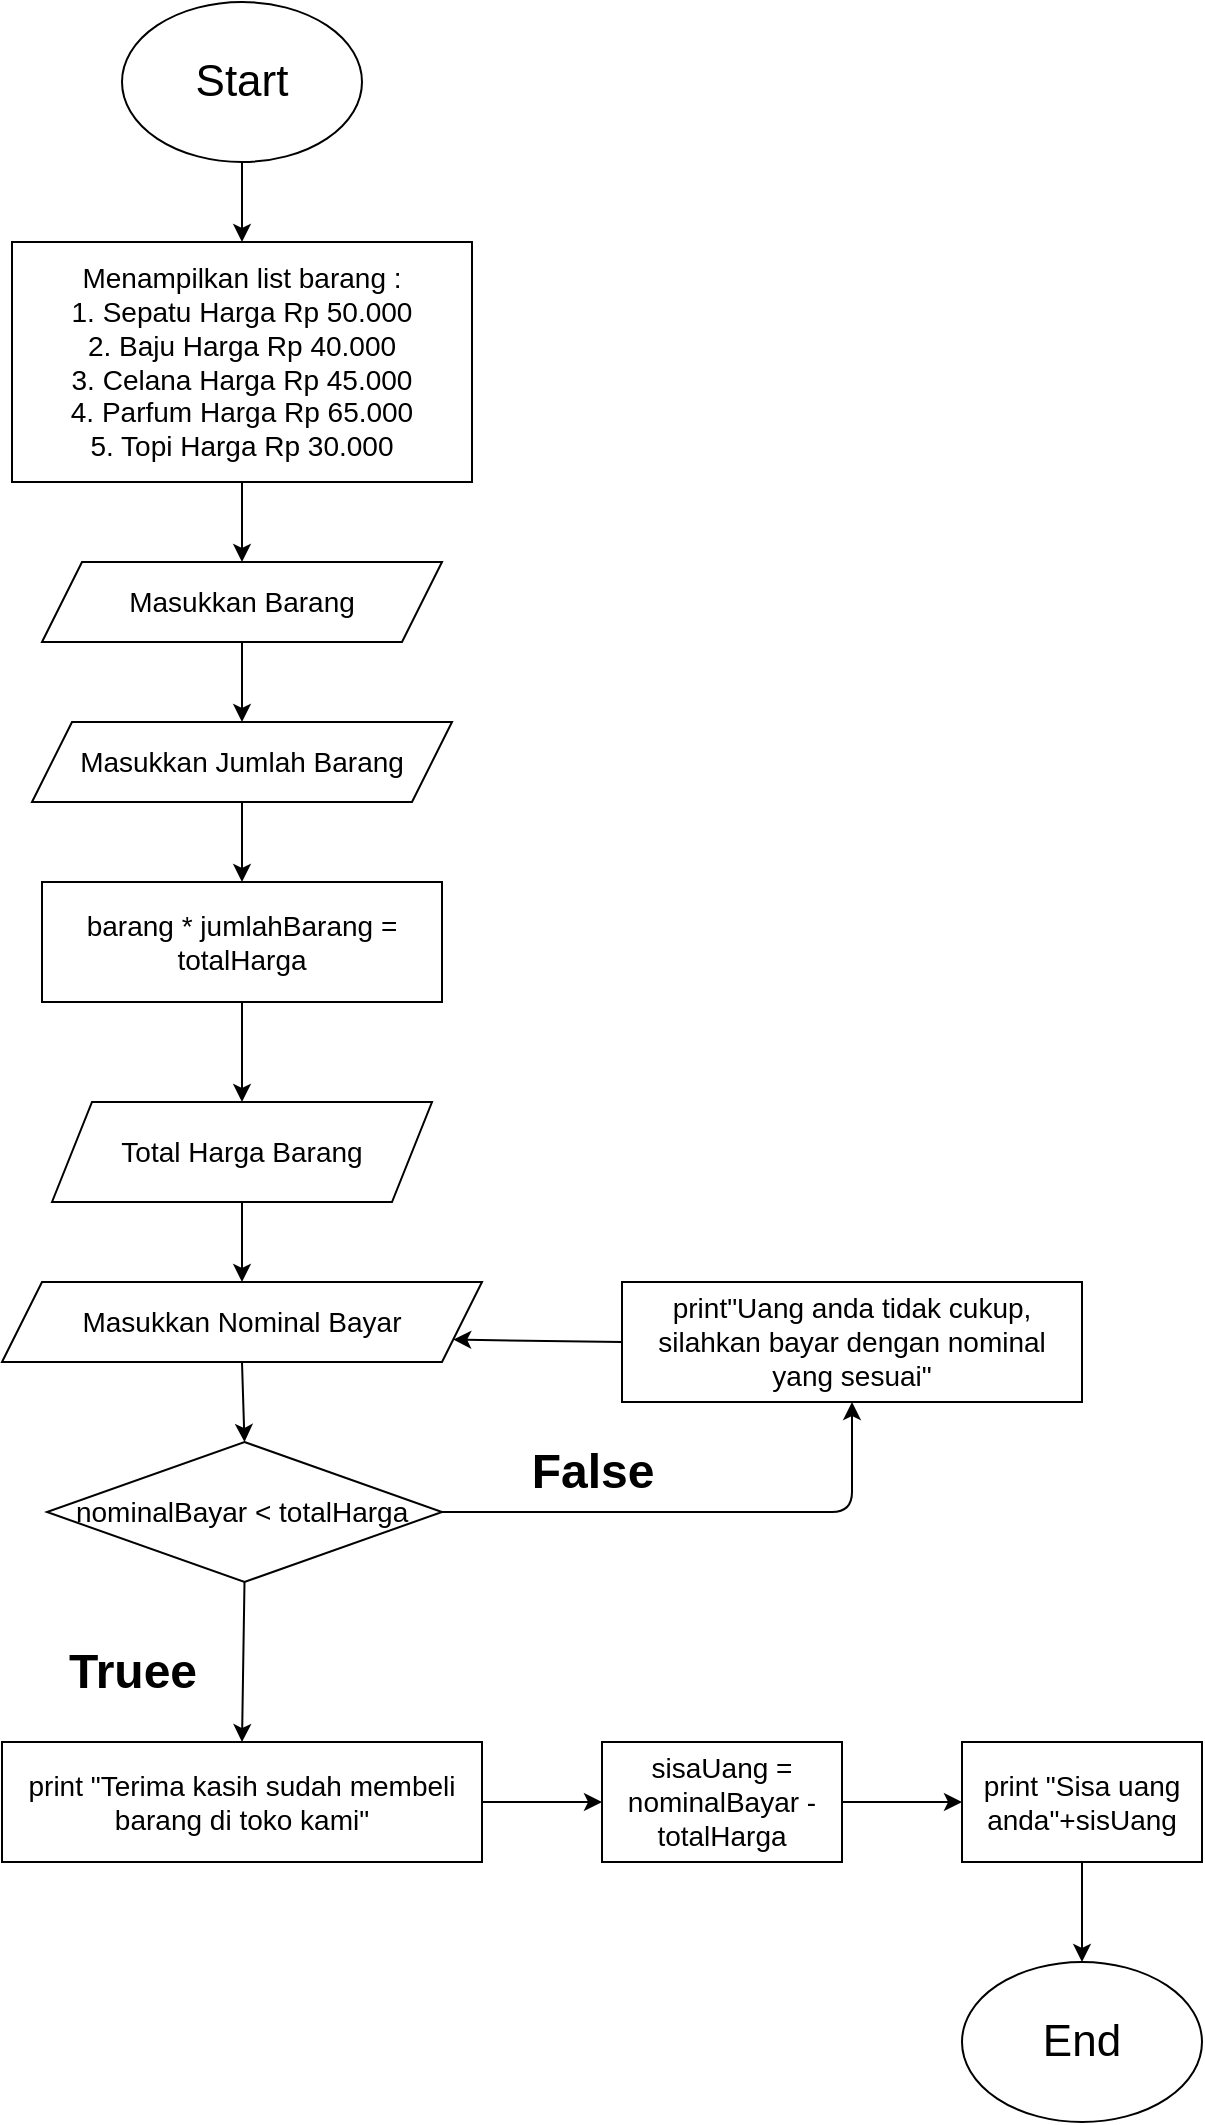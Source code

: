 <mxfile>
    <diagram id="O33IcOicdsM5kR8Z6fzJ" name="Page-1">
        <mxGraphModel dx="760" dy="566" grid="1" gridSize="10" guides="1" tooltips="1" connect="1" arrows="1" fold="1" page="1" pageScale="1" pageWidth="850" pageHeight="1100" math="0" shadow="0">
            <root>
                <mxCell id="0"/>
                <mxCell id="1" parent="0"/>
                <mxCell id="2" value="&lt;font style=&quot;font-size: 22px&quot;&gt;Start&lt;/font&gt;" style="ellipse;whiteSpace=wrap;html=1;" vertex="1" parent="1">
                    <mxGeometry x="120" y="10" width="120" height="80" as="geometry"/>
                </mxCell>
                <mxCell id="3" value="&lt;font style=&quot;font-size: 22px&quot;&gt;End&lt;/font&gt;" style="ellipse;whiteSpace=wrap;html=1;" vertex="1" parent="1">
                    <mxGeometry x="540" y="990" width="120" height="80" as="geometry"/>
                </mxCell>
                <mxCell id="4" value="Masukkan Barang" style="shape=parallelogram;perimeter=parallelogramPerimeter;whiteSpace=wrap;html=1;fixedSize=1;fontSize=14;size=20;" vertex="1" parent="1">
                    <mxGeometry x="80" y="290" width="200" height="40" as="geometry"/>
                </mxCell>
                <mxCell id="5" value="Masukkan Jumlah Barang" style="shape=parallelogram;perimeter=parallelogramPerimeter;whiteSpace=wrap;html=1;fixedSize=1;fontSize=14;size=20;" vertex="1" parent="1">
                    <mxGeometry x="75" y="370" width="210" height="40" as="geometry"/>
                </mxCell>
                <mxCell id="6" value="" style="endArrow=classic;html=1;fontSize=14;exitX=0.5;exitY=1;exitDx=0;exitDy=0;entryX=0.5;entryY=0;entryDx=0;entryDy=0;" edge="1" parent="1" source="2" target="20">
                    <mxGeometry width="50" height="50" relative="1" as="geometry">
                        <mxPoint x="380" y="130" as="sourcePoint"/>
                        <mxPoint x="180" y="120" as="targetPoint"/>
                    </mxGeometry>
                </mxCell>
                <mxCell id="7" value="" style="endArrow=classic;html=1;fontSize=14;exitX=0.5;exitY=1;exitDx=0;exitDy=0;entryX=0.5;entryY=0;entryDx=0;entryDy=0;" edge="1" parent="1" source="20" target="4">
                    <mxGeometry width="50" height="50" relative="1" as="geometry">
                        <mxPoint x="180" y="290" as="sourcePoint"/>
                        <mxPoint x="470" y="200" as="targetPoint"/>
                    </mxGeometry>
                </mxCell>
                <mxCell id="8" value="" style="endArrow=classic;html=1;fontSize=14;exitX=0.5;exitY=1;exitDx=0;exitDy=0;entryX=0.5;entryY=0;entryDx=0;entryDy=0;" edge="1" parent="1" source="4" target="5">
                    <mxGeometry width="50" height="50" relative="1" as="geometry">
                        <mxPoint x="380" y="310" as="sourcePoint"/>
                        <mxPoint x="430" y="260" as="targetPoint"/>
                    </mxGeometry>
                </mxCell>
                <mxCell id="9" value="Total Harga Barang" style="shape=parallelogram;perimeter=parallelogramPerimeter;whiteSpace=wrap;html=1;fixedSize=1;fontSize=14;" vertex="1" parent="1">
                    <mxGeometry x="85" y="560" width="190" height="50" as="geometry"/>
                </mxCell>
                <mxCell id="10" value="" style="endArrow=classic;html=1;fontSize=14;exitX=0.5;exitY=1;exitDx=0;exitDy=0;entryX=0.5;entryY=0;entryDx=0;entryDy=0;" edge="1" parent="1" source="5" target="11">
                    <mxGeometry width="50" height="50" relative="1" as="geometry">
                        <mxPoint x="380" y="510" as="sourcePoint"/>
                        <mxPoint x="430" y="460" as="targetPoint"/>
                    </mxGeometry>
                </mxCell>
                <mxCell id="11" value="barang * jumlahBarang = totalHarga" style="whiteSpace=wrap;html=1;fontSize=14;" vertex="1" parent="1">
                    <mxGeometry x="80" y="450" width="200" height="60" as="geometry"/>
                </mxCell>
                <mxCell id="12" value="nominalBayar &amp;lt; totalHarga&amp;nbsp;" style="rhombus;whiteSpace=wrap;html=1;fontSize=14;" vertex="1" parent="1">
                    <mxGeometry x="82.5" y="730" width="197.5" height="70" as="geometry"/>
                </mxCell>
                <mxCell id="13" value="" style="endArrow=classic;html=1;fontSize=14;exitX=0.5;exitY=1;exitDx=0;exitDy=0;entryX=0.5;entryY=0;entryDx=0;entryDy=0;" edge="1" parent="1" source="11" target="9">
                    <mxGeometry width="50" height="50" relative="1" as="geometry">
                        <mxPoint x="380" y="660" as="sourcePoint"/>
                        <mxPoint x="430" y="610" as="targetPoint"/>
                    </mxGeometry>
                </mxCell>
                <mxCell id="14" value="Masukkan Nominal Bayar" style="shape=parallelogram;perimeter=parallelogramPerimeter;whiteSpace=wrap;html=1;fixedSize=1;fontSize=14;" vertex="1" parent="1">
                    <mxGeometry x="60" y="650" width="240" height="40" as="geometry"/>
                </mxCell>
                <mxCell id="15" value="" style="endArrow=classic;html=1;fontSize=14;exitX=0.5;exitY=1;exitDx=0;exitDy=0;entryX=0.5;entryY=0;entryDx=0;entryDy=0;" edge="1" parent="1" source="9" target="14">
                    <mxGeometry width="50" height="50" relative="1" as="geometry">
                        <mxPoint x="380" y="650" as="sourcePoint"/>
                        <mxPoint x="430" y="600" as="targetPoint"/>
                    </mxGeometry>
                </mxCell>
                <mxCell id="16" value="" style="endArrow=classic;html=1;fontSize=14;exitX=0.5;exitY=1;exitDx=0;exitDy=0;entryX=0.5;entryY=0;entryDx=0;entryDy=0;" edge="1" parent="1" source="14" target="12">
                    <mxGeometry width="50" height="50" relative="1" as="geometry">
                        <mxPoint x="380" y="720" as="sourcePoint"/>
                        <mxPoint x="430" y="670" as="targetPoint"/>
                    </mxGeometry>
                </mxCell>
                <mxCell id="17" value="" style="edgeStyle=segmentEdgeStyle;endArrow=classic;html=1;fontSize=14;exitX=1;exitY=0.5;exitDx=0;exitDy=0;entryX=0.5;entryY=1;entryDx=0;entryDy=0;" edge="1" parent="1" source="12" target="21">
                    <mxGeometry width="50" height="50" relative="1" as="geometry">
                        <mxPoint x="380" y="710" as="sourcePoint"/>
                        <mxPoint x="495" y="720" as="targetPoint"/>
                        <Array as="points">
                            <mxPoint x="485" y="765"/>
                        </Array>
                    </mxGeometry>
                </mxCell>
                <mxCell id="18" style="edgeStyle=none;html=1;exitX=0;exitY=0.5;exitDx=0;exitDy=0;entryX=1;entryY=0.75;entryDx=0;entryDy=0;fontSize=14;" edge="1" parent="1" source="21" target="14">
                    <mxGeometry relative="1" as="geometry">
                        <mxPoint x="390" y="680" as="sourcePoint"/>
                    </mxGeometry>
                </mxCell>
                <mxCell id="19" value="False" style="text;strokeColor=none;fillColor=none;html=1;fontSize=24;fontStyle=1;verticalAlign=middle;align=center;" vertex="1" parent="1">
                    <mxGeometry x="320" y="730" width="70" height="30" as="geometry"/>
                </mxCell>
                <mxCell id="20" value="&lt;span&gt;Menampilkan list barang :&lt;/span&gt;&lt;br&gt;&lt;span&gt;1. Sepatu Harga Rp 50.000&lt;/span&gt;&lt;br&gt;&lt;span&gt;2. Baju Harga Rp 40.000&lt;/span&gt;&lt;br&gt;&lt;span&gt;3. Celana Harga Rp 45.000&lt;/span&gt;&lt;br&gt;&lt;span&gt;4. Parfum Harga Rp 65.000&lt;/span&gt;&lt;br&gt;&lt;span&gt;5. Topi Harga Rp 30.000&lt;/span&gt;" style="whiteSpace=wrap;html=1;fontSize=14;" vertex="1" parent="1">
                    <mxGeometry x="65" y="130" width="230" height="120" as="geometry"/>
                </mxCell>
                <mxCell id="21" value="&lt;span&gt;print&quot;Uang anda tidak cukup, silahkan bayar dengan nominal yang sesuai&quot;&lt;/span&gt;" style="whiteSpace=wrap;html=1;fontSize=14;" vertex="1" parent="1">
                    <mxGeometry x="370" y="650" width="230" height="60" as="geometry"/>
                </mxCell>
                <mxCell id="22" value="print &quot;Terima kasih sudah membeli barang di toko kami&quot;" style="whiteSpace=wrap;html=1;fontSize=14;" vertex="1" parent="1">
                    <mxGeometry x="60" y="880" width="240" height="60" as="geometry"/>
                </mxCell>
                <mxCell id="23" value="" style="endArrow=classic;html=1;fontSize=14;exitX=0.5;exitY=1;exitDx=0;exitDy=0;entryX=0.5;entryY=0;entryDx=0;entryDy=0;" edge="1" parent="1" source="12" target="22">
                    <mxGeometry width="50" height="50" relative="1" as="geometry">
                        <mxPoint x="380" y="890" as="sourcePoint"/>
                        <mxPoint x="430" y="840" as="targetPoint"/>
                    </mxGeometry>
                </mxCell>
                <mxCell id="24" value="Truee" style="text;strokeColor=none;fillColor=none;html=1;fontSize=24;fontStyle=1;verticalAlign=middle;align=center;" vertex="1" parent="1">
                    <mxGeometry x="90" y="830" width="70" height="30" as="geometry"/>
                </mxCell>
                <mxCell id="25" value="print &quot;Sisa uang anda&quot;+sisUang" style="whiteSpace=wrap;html=1;fontSize=14;" vertex="1" parent="1">
                    <mxGeometry x="540" y="880" width="120" height="60" as="geometry"/>
                </mxCell>
                <mxCell id="26" value="sisaUang = nominalBayar - totalHarga" style="whiteSpace=wrap;html=1;fontSize=14;" vertex="1" parent="1">
                    <mxGeometry x="360" y="880" width="120" height="60" as="geometry"/>
                </mxCell>
                <mxCell id="27" value="" style="endArrow=classic;html=1;fontSize=14;exitX=1;exitY=0.5;exitDx=0;exitDy=0;entryX=0;entryY=0.5;entryDx=0;entryDy=0;" edge="1" parent="1" source="22" target="26">
                    <mxGeometry width="50" height="50" relative="1" as="geometry">
                        <mxPoint x="380" y="970" as="sourcePoint"/>
                        <mxPoint x="430" y="920" as="targetPoint"/>
                    </mxGeometry>
                </mxCell>
                <mxCell id="28" value="" style="endArrow=classic;html=1;fontSize=14;exitX=1;exitY=0.5;exitDx=0;exitDy=0;entryX=0;entryY=0.5;entryDx=0;entryDy=0;" edge="1" parent="1" source="26" target="25">
                    <mxGeometry width="50" height="50" relative="1" as="geometry">
                        <mxPoint x="380" y="970" as="sourcePoint"/>
                        <mxPoint x="430" y="920" as="targetPoint"/>
                    </mxGeometry>
                </mxCell>
                <mxCell id="29" value="" style="endArrow=classic;html=1;fontSize=14;exitX=0.5;exitY=1;exitDx=0;exitDy=0;entryX=0.5;entryY=0;entryDx=0;entryDy=0;" edge="1" parent="1" source="25" target="3">
                    <mxGeometry width="50" height="50" relative="1" as="geometry">
                        <mxPoint x="380" y="970" as="sourcePoint"/>
                        <mxPoint x="600" y="980" as="targetPoint"/>
                    </mxGeometry>
                </mxCell>
            </root>
        </mxGraphModel>
    </diagram>
</mxfile>